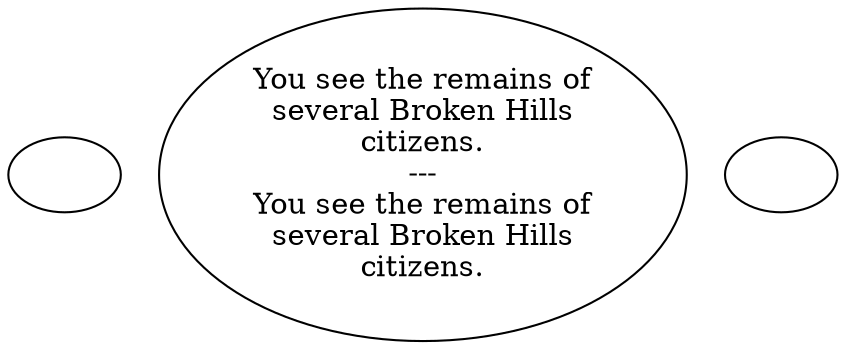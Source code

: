digraph HTCORPSE {
  "checkPartyMembersNearDoor" [style=filled       fillcolor="#FFFFFF"       color="#000000"]
  "checkPartyMembersNearDoor" [label=""]
  "spatial_p_proc" [style=filled       fillcolor="#FFFFFF"       color="#000000"]
  "spatial_p_proc" [label="You see the remains of\nseveral Broken Hills\ncitizens.\n---\nYou see the remains of\nseveral Broken Hills\ncitizens."]
  "start" [style=filled       fillcolor="#FFFFFF"       color="#000000"]
  "start" [label=""]
}